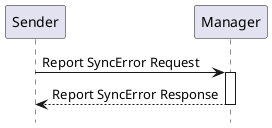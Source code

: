@startuml

hide footbox

participant "Sender" as Sender
participant "Manager" as Manager

Sender->Manager: Report SyncError Request
activate Manager
Manager-->Sender: Report SyncError Response
deactivate Manager

@enduml